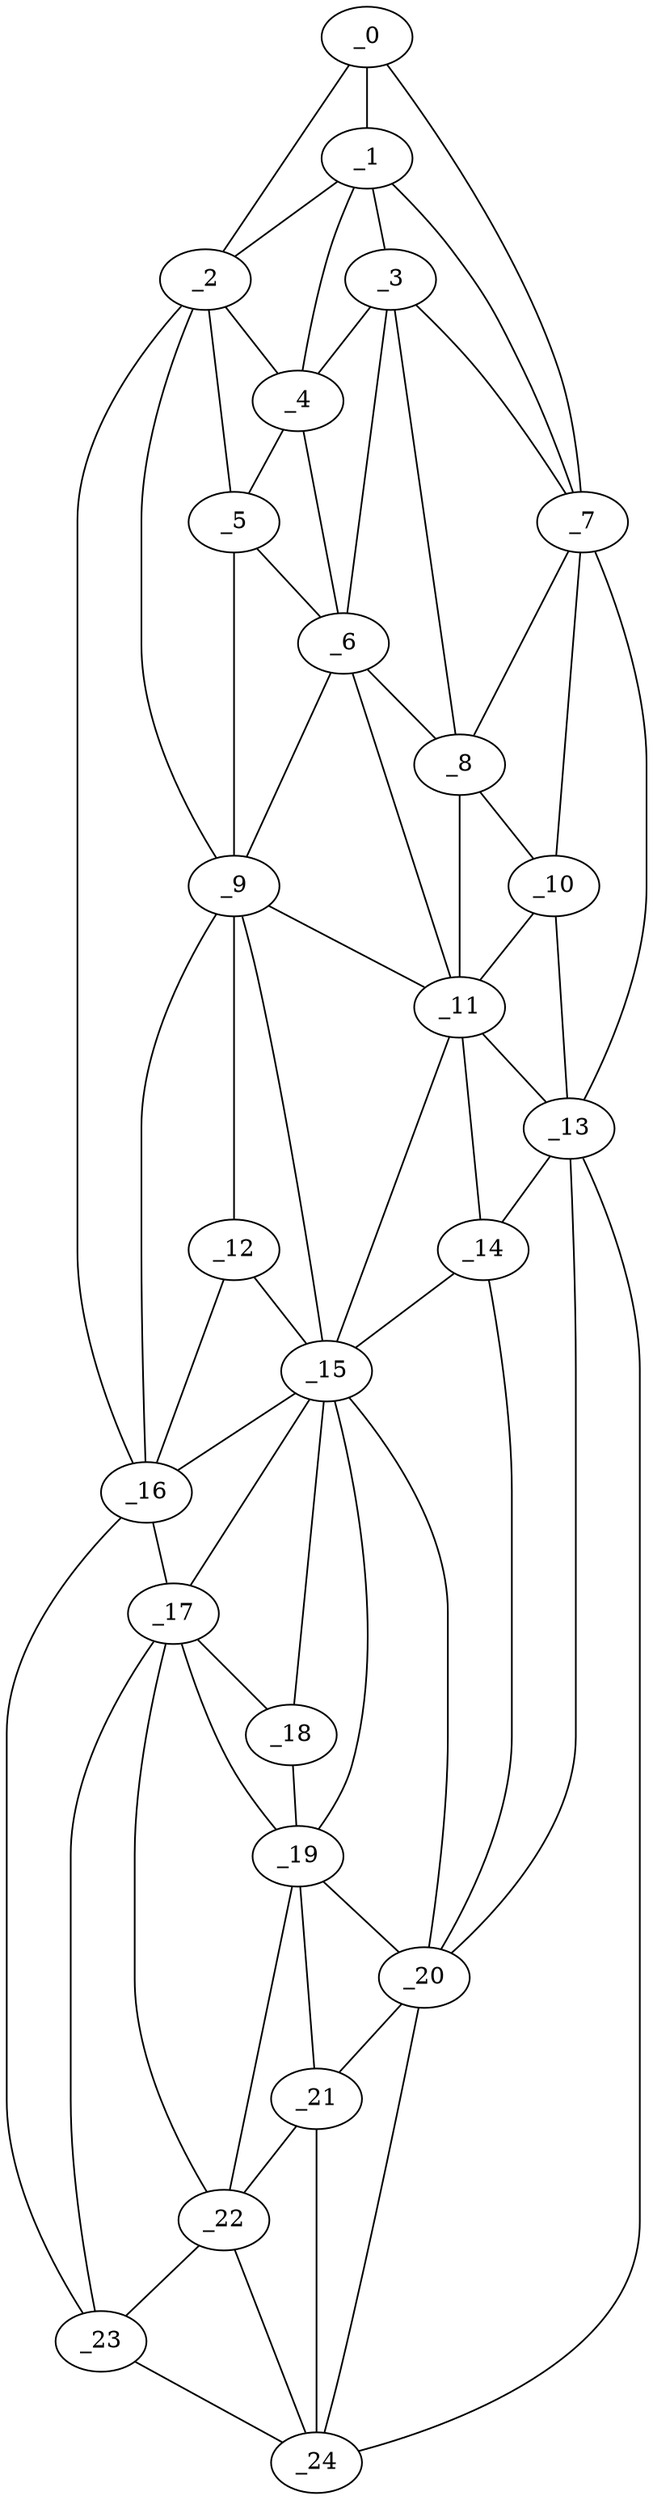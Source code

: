 graph "obj15__255.gxl" {
	_0	 [x=8,
		y=25];
	_1	 [x=32,
		y=44];
	_0 -- _1	 [valence=2];
	_2	 [x=38,
		y=70];
	_0 -- _2	 [valence=1];
	_7	 [x=59,
		y=19];
	_0 -- _7	 [valence=1];
	_1 -- _2	 [valence=2];
	_3	 [x=43,
		y=43];
	_1 -- _3	 [valence=1];
	_4	 [x=43,
		y=65];
	_1 -- _4	 [valence=2];
	_1 -- _7	 [valence=2];
	_2 -- _4	 [valence=1];
	_5	 [x=52,
		y=70];
	_2 -- _5	 [valence=1];
	_9	 [x=71,
		y=82];
	_2 -- _9	 [valence=2];
	_16	 [x=88,
		y=89];
	_2 -- _16	 [valence=1];
	_3 -- _4	 [valence=2];
	_6	 [x=53,
		y=51];
	_3 -- _6	 [valence=1];
	_3 -- _7	 [valence=1];
	_8	 [x=67,
		y=30];
	_3 -- _8	 [valence=2];
	_4 -- _5	 [valence=2];
	_4 -- _6	 [valence=2];
	_5 -- _6	 [valence=1];
	_5 -- _9	 [valence=2];
	_6 -- _8	 [valence=1];
	_6 -- _9	 [valence=2];
	_11	 [x=76,
		y=40];
	_6 -- _11	 [valence=1];
	_7 -- _8	 [valence=1];
	_10	 [x=72,
		y=24];
	_7 -- _10	 [valence=2];
	_13	 [x=81,
		y=22];
	_7 -- _13	 [valence=1];
	_8 -- _10	 [valence=1];
	_8 -- _11	 [valence=2];
	_9 -- _11	 [valence=2];
	_12	 [x=79,
		y=84];
	_9 -- _12	 [valence=2];
	_15	 [x=87,
		y=77];
	_9 -- _15	 [valence=1];
	_9 -- _16	 [valence=2];
	_10 -- _11	 [valence=2];
	_10 -- _13	 [valence=1];
	_11 -- _13	 [valence=1];
	_14	 [x=87,
		y=44];
	_11 -- _14	 [valence=2];
	_11 -- _15	 [valence=1];
	_12 -- _15	 [valence=2];
	_12 -- _16	 [valence=1];
	_13 -- _14	 [valence=2];
	_20	 [x=106,
		y=64];
	_13 -- _20	 [valence=1];
	_24	 [x=126,
		y=79];
	_13 -- _24	 [valence=1];
	_14 -- _15	 [valence=2];
	_14 -- _20	 [valence=2];
	_15 -- _16	 [valence=2];
	_17	 [x=92,
		y=88];
	_15 -- _17	 [valence=2];
	_18	 [x=95,
		y=82];
	_15 -- _18	 [valence=1];
	_19	 [x=101,
		y=79];
	_15 -- _19	 [valence=2];
	_15 -- _20	 [valence=2];
	_16 -- _17	 [valence=2];
	_23	 [x=120,
		y=100];
	_16 -- _23	 [valence=1];
	_17 -- _18	 [valence=2];
	_17 -- _19	 [valence=2];
	_22	 [x=118,
		y=90];
	_17 -- _22	 [valence=2];
	_17 -- _23	 [valence=2];
	_18 -- _19	 [valence=2];
	_19 -- _20	 [valence=2];
	_21	 [x=116,
		y=78];
	_19 -- _21	 [valence=2];
	_19 -- _22	 [valence=2];
	_20 -- _21	 [valence=2];
	_20 -- _24	 [valence=1];
	_21 -- _22	 [valence=2];
	_21 -- _24	 [valence=2];
	_22 -- _23	 [valence=2];
	_22 -- _24	 [valence=1];
	_23 -- _24	 [valence=1];
}
